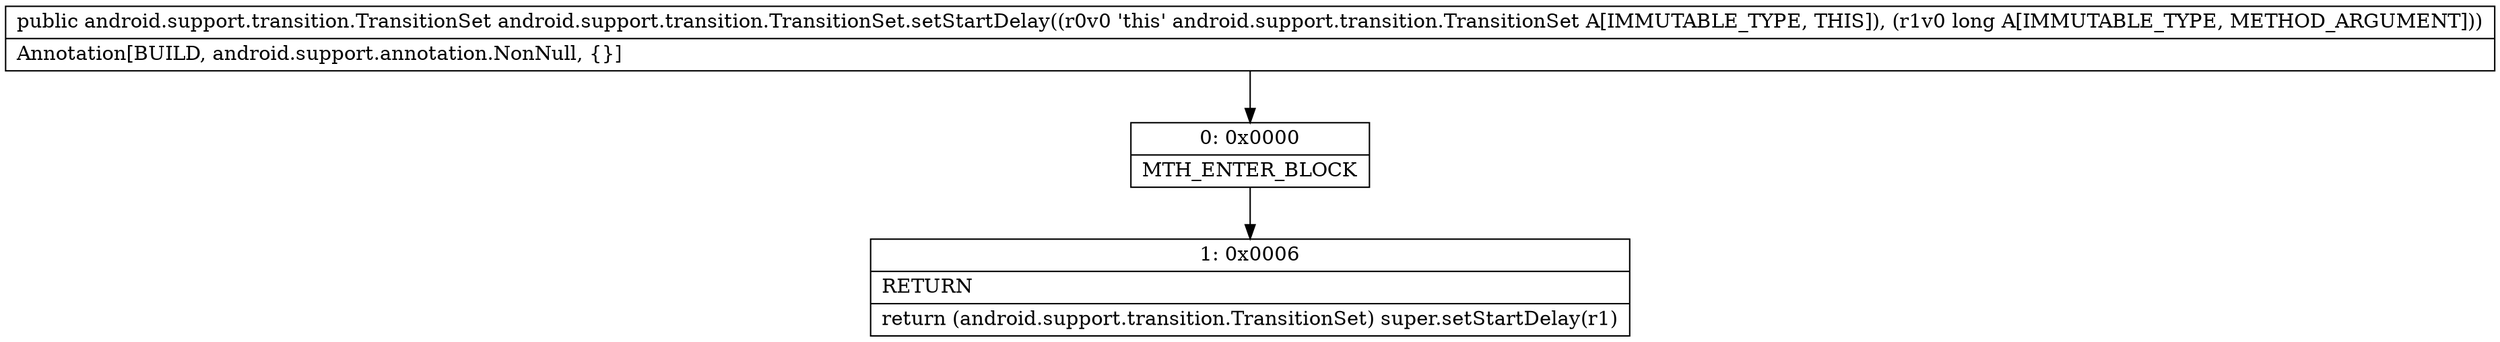 digraph "CFG forandroid.support.transition.TransitionSet.setStartDelay(J)Landroid\/support\/transition\/TransitionSet;" {
Node_0 [shape=record,label="{0\:\ 0x0000|MTH_ENTER_BLOCK\l}"];
Node_1 [shape=record,label="{1\:\ 0x0006|RETURN\l|return (android.support.transition.TransitionSet) super.setStartDelay(r1)\l}"];
MethodNode[shape=record,label="{public android.support.transition.TransitionSet android.support.transition.TransitionSet.setStartDelay((r0v0 'this' android.support.transition.TransitionSet A[IMMUTABLE_TYPE, THIS]), (r1v0 long A[IMMUTABLE_TYPE, METHOD_ARGUMENT]))  | Annotation[BUILD, android.support.annotation.NonNull, \{\}]\l}"];
MethodNode -> Node_0;
Node_0 -> Node_1;
}

